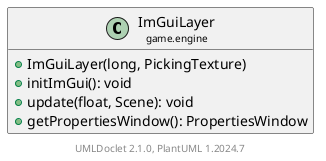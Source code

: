 @startuml
    set namespaceSeparator none
    hide empty fields
    hide empty methods

    class "<size:14>ImGuiLayer\n<size:10>game.engine" as game.engine.ImGuiLayer [[ImGuiLayer.html]] {
        +ImGuiLayer(long, PickingTexture)
        +initImGui(): void
        +update(float, Scene): void
        +getPropertiesWindow(): PropertiesWindow
    }

    center footer UMLDoclet 2.1.0, PlantUML %version()
@enduml
